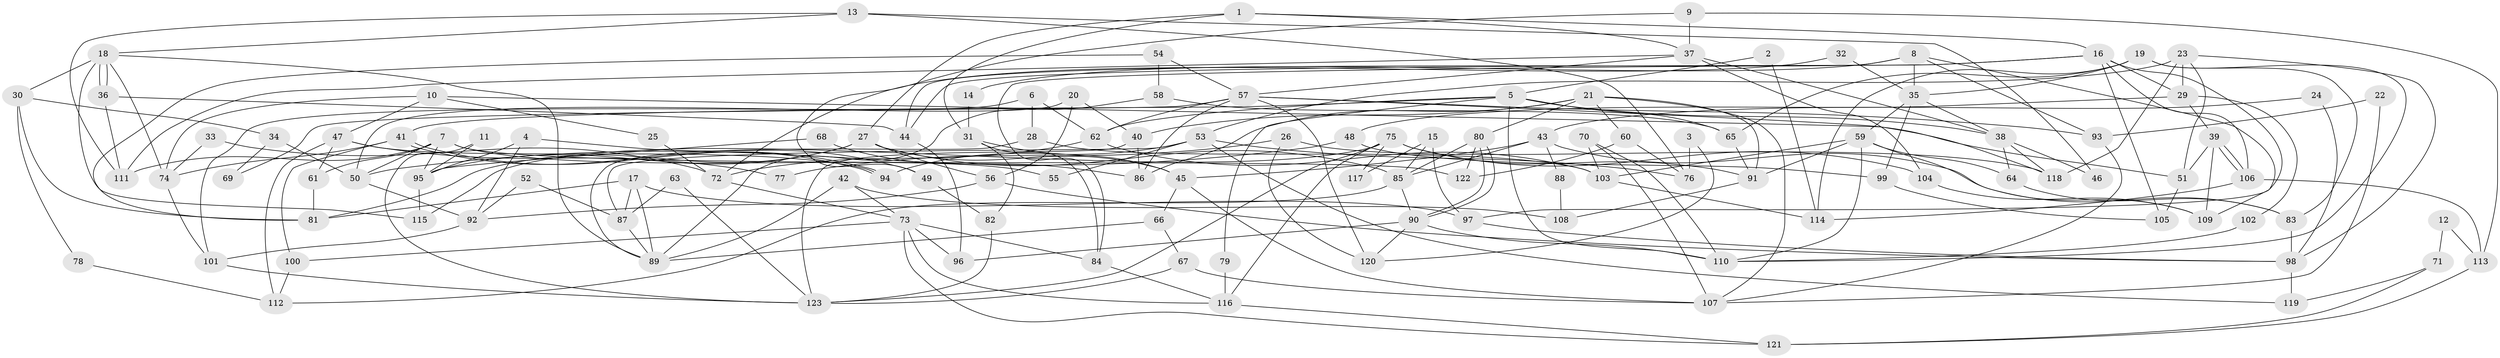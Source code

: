 // coarse degree distribution, {8: 0.047619047619047616, 7: 0.10714285714285714, 4: 0.19047619047619047, 3: 0.15476190476190477, 6: 0.09523809523809523, 2: 0.16666666666666666, 9: 0.05952380952380952, 5: 0.15476190476190477, 10: 0.023809523809523808}
// Generated by graph-tools (version 1.1) at 2025/24/03/03/25 07:24:00]
// undirected, 123 vertices, 246 edges
graph export_dot {
graph [start="1"]
  node [color=gray90,style=filled];
  1;
  2;
  3;
  4;
  5;
  6;
  7;
  8;
  9;
  10;
  11;
  12;
  13;
  14;
  15;
  16;
  17;
  18;
  19;
  20;
  21;
  22;
  23;
  24;
  25;
  26;
  27;
  28;
  29;
  30;
  31;
  32;
  33;
  34;
  35;
  36;
  37;
  38;
  39;
  40;
  41;
  42;
  43;
  44;
  45;
  46;
  47;
  48;
  49;
  50;
  51;
  52;
  53;
  54;
  55;
  56;
  57;
  58;
  59;
  60;
  61;
  62;
  63;
  64;
  65;
  66;
  67;
  68;
  69;
  70;
  71;
  72;
  73;
  74;
  75;
  76;
  77;
  78;
  79;
  80;
  81;
  82;
  83;
  84;
  85;
  86;
  87;
  88;
  89;
  90;
  91;
  92;
  93;
  94;
  95;
  96;
  97;
  98;
  99;
  100;
  101;
  102;
  103;
  104;
  105;
  106;
  107;
  108;
  109;
  110;
  111;
  112;
  113;
  114;
  115;
  116;
  117;
  118;
  119;
  120;
  121;
  122;
  123;
  1 -- 16;
  1 -- 27;
  1 -- 31;
  1 -- 37;
  2 -- 5;
  2 -- 114;
  3 -- 120;
  3 -- 76;
  4 -- 92;
  4 -- 95;
  4 -- 49;
  5 -- 110;
  5 -- 41;
  5 -- 38;
  5 -- 62;
  5 -- 65;
  5 -- 79;
  6 -- 62;
  6 -- 28;
  6 -- 101;
  7 -- 111;
  7 -- 61;
  7 -- 50;
  7 -- 55;
  7 -- 95;
  7 -- 122;
  8 -- 109;
  8 -- 35;
  8 -- 14;
  8 -- 44;
  8 -- 93;
  9 -- 49;
  9 -- 37;
  9 -- 113;
  10 -- 74;
  10 -- 51;
  10 -- 25;
  10 -- 47;
  11 -- 123;
  11 -- 95;
  12 -- 113;
  12 -- 71;
  13 -- 111;
  13 -- 76;
  13 -- 18;
  13 -- 46;
  14 -- 31;
  15 -- 85;
  15 -- 97;
  15 -- 117;
  16 -- 84;
  16 -- 106;
  16 -- 29;
  16 -- 44;
  16 -- 97;
  16 -- 105;
  17 -- 97;
  17 -- 89;
  17 -- 81;
  17 -- 87;
  18 -- 36;
  18 -- 36;
  18 -- 30;
  18 -- 74;
  18 -- 89;
  18 -- 115;
  19 -- 35;
  19 -- 65;
  19 -- 83;
  19 -- 110;
  19 -- 114;
  20 -- 40;
  20 -- 56;
  20 -- 50;
  21 -- 86;
  21 -- 91;
  21 -- 40;
  21 -- 60;
  21 -- 80;
  21 -- 107;
  22 -- 93;
  22 -- 107;
  23 -- 51;
  23 -- 53;
  23 -- 29;
  23 -- 98;
  23 -- 118;
  24 -- 98;
  24 -- 43;
  25 -- 72;
  26 -- 120;
  26 -- 118;
  26 -- 77;
  27 -- 85;
  27 -- 81;
  27 -- 45;
  27 -- 56;
  27 -- 95;
  28 -- 103;
  28 -- 89;
  29 -- 39;
  29 -- 48;
  29 -- 102;
  30 -- 81;
  30 -- 34;
  30 -- 78;
  31 -- 45;
  31 -- 82;
  31 -- 84;
  32 -- 35;
  32 -- 72;
  33 -- 74;
  33 -- 72;
  34 -- 50;
  34 -- 69;
  35 -- 59;
  35 -- 38;
  35 -- 99;
  36 -- 44;
  36 -- 111;
  37 -- 104;
  37 -- 38;
  37 -- 57;
  37 -- 111;
  38 -- 46;
  38 -- 64;
  38 -- 118;
  39 -- 106;
  39 -- 106;
  39 -- 51;
  39 -- 109;
  40 -- 123;
  40 -- 86;
  41 -- 94;
  41 -- 94;
  41 -- 74;
  41 -- 100;
  42 -- 89;
  42 -- 73;
  42 -- 108;
  43 -- 85;
  43 -- 45;
  43 -- 83;
  43 -- 88;
  44 -- 96;
  45 -- 107;
  45 -- 66;
  47 -- 112;
  47 -- 61;
  47 -- 77;
  47 -- 94;
  48 -- 50;
  48 -- 99;
  49 -- 82;
  50 -- 92;
  51 -- 105;
  52 -- 87;
  52 -- 92;
  53 -- 94;
  53 -- 87;
  53 -- 55;
  53 -- 76;
  53 -- 119;
  54 -- 57;
  54 -- 58;
  54 -- 81;
  56 -- 98;
  56 -- 92;
  57 -- 118;
  57 -- 62;
  57 -- 69;
  57 -- 86;
  57 -- 93;
  57 -- 120;
  58 -- 89;
  58 -- 65;
  59 -- 64;
  59 -- 103;
  59 -- 91;
  59 -- 109;
  59 -- 110;
  60 -- 122;
  60 -- 76;
  61 -- 81;
  62 -- 72;
  62 -- 103;
  63 -- 123;
  63 -- 87;
  64 -- 83;
  65 -- 91;
  66 -- 67;
  66 -- 89;
  67 -- 123;
  67 -- 107;
  68 -- 95;
  68 -- 86;
  70 -- 110;
  70 -- 107;
  70 -- 103;
  71 -- 119;
  71 -- 121;
  72 -- 73;
  73 -- 121;
  73 -- 96;
  73 -- 84;
  73 -- 100;
  73 -- 116;
  74 -- 101;
  75 -- 115;
  75 -- 116;
  75 -- 91;
  75 -- 104;
  75 -- 117;
  75 -- 123;
  78 -- 112;
  79 -- 116;
  80 -- 90;
  80 -- 90;
  80 -- 85;
  80 -- 122;
  82 -- 123;
  83 -- 98;
  84 -- 116;
  85 -- 90;
  85 -- 112;
  87 -- 89;
  88 -- 108;
  90 -- 110;
  90 -- 96;
  90 -- 120;
  91 -- 108;
  92 -- 101;
  93 -- 107;
  95 -- 115;
  97 -- 98;
  98 -- 119;
  99 -- 105;
  100 -- 112;
  101 -- 123;
  102 -- 110;
  103 -- 114;
  104 -- 109;
  106 -- 114;
  106 -- 113;
  113 -- 121;
  116 -- 121;
}
